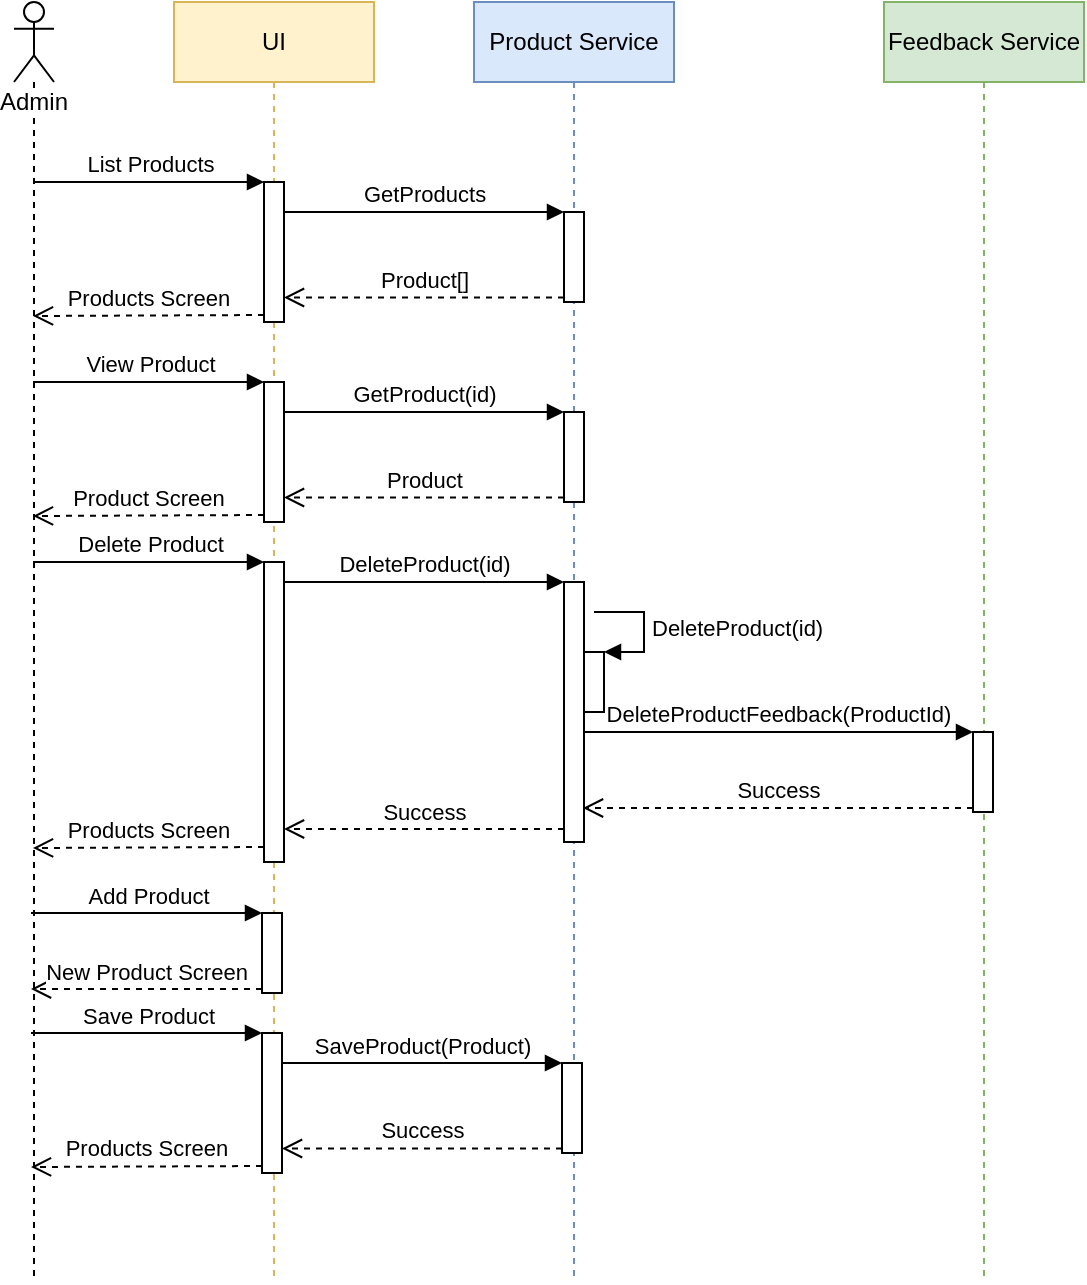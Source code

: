 <mxfile version="10.6.0" type="device"><diagram id="t6vY1Kxtmpj9xn_Uit1H" name="Page-1"><mxGraphModel dx="1343" dy="727" grid="1" gridSize="10" guides="1" tooltips="1" connect="1" arrows="1" fold="1" page="1" pageScale="1" pageWidth="827" pageHeight="1169" math="0" shadow="0"><root><mxCell id="0"/><mxCell id="1" parent="0"/><mxCell id="FGuD9yB_DjFG46x0P5am-1" value="Admin" style="shape=umlLifeline;participant=umlActor;perimeter=lifelinePerimeter;whiteSpace=wrap;html=1;container=1;collapsible=0;recursiveResize=0;verticalAlign=top;spacingTop=36;labelBackgroundColor=#ffffff;outlineConnect=0;" vertex="1" parent="1"><mxGeometry x="30" y="30" width="20" height="640" as="geometry"/></mxCell><mxCell id="FGuD9yB_DjFG46x0P5am-2" value="UI" style="shape=umlLifeline;perimeter=lifelinePerimeter;whiteSpace=wrap;html=1;container=1;collapsible=0;recursiveResize=0;outlineConnect=0;fillColor=#fff2cc;strokeColor=#d6b656;" vertex="1" parent="1"><mxGeometry x="110" y="30" width="100" height="640" as="geometry"/></mxCell><mxCell id="FGuD9yB_DjFG46x0P5am-6" value="Product Service" style="shape=umlLifeline;perimeter=lifelinePerimeter;whiteSpace=wrap;html=1;container=1;collapsible=0;recursiveResize=0;outlineConnect=0;fillColor=#dae8fc;strokeColor=#6c8ebf;" vertex="1" parent="1"><mxGeometry x="260" y="30" width="100" height="640" as="geometry"/></mxCell><mxCell id="FGuD9yB_DjFG46x0P5am-29" value="Feedback Service" style="shape=umlLifeline;perimeter=lifelinePerimeter;whiteSpace=wrap;html=1;container=1;collapsible=0;recursiveResize=0;outlineConnect=0;fillColor=#d5e8d4;strokeColor=#82b366;" vertex="1" parent="1"><mxGeometry x="465" y="30" width="100" height="640" as="geometry"/></mxCell><mxCell id="FGuD9yB_DjFG46x0P5am-45" value="" style="html=1;points=[];perimeter=orthogonalPerimeter;" vertex="1" parent="1"><mxGeometry x="155" y="120" width="10" height="70" as="geometry"/></mxCell><mxCell id="FGuD9yB_DjFG46x0P5am-46" value="List Products" style="html=1;verticalAlign=bottom;endArrow=block;entryX=0;entryY=0;" edge="1" parent="1" target="FGuD9yB_DjFG46x0P5am-45"><mxGeometry relative="1" as="geometry"><mxPoint x="39.5" y="120" as="sourcePoint"/></mxGeometry></mxCell><mxCell id="FGuD9yB_DjFG46x0P5am-47" value="Products Screen" style="html=1;verticalAlign=bottom;endArrow=open;dashed=1;endSize=8;exitX=0;exitY=0.95;" edge="1" parent="1" source="FGuD9yB_DjFG46x0P5am-45"><mxGeometry relative="1" as="geometry"><mxPoint x="39.5" y="187" as="targetPoint"/></mxGeometry></mxCell><mxCell id="FGuD9yB_DjFG46x0P5am-48" value="" style="html=1;points=[];perimeter=orthogonalPerimeter;" vertex="1" parent="1"><mxGeometry x="305" y="135" width="10" height="45" as="geometry"/></mxCell><mxCell id="FGuD9yB_DjFG46x0P5am-49" value="" style="html=1;points=[];perimeter=orthogonalPerimeter;" vertex="1" parent="1"><mxGeometry x="155" y="220" width="10" height="70" as="geometry"/></mxCell><mxCell id="FGuD9yB_DjFG46x0P5am-50" value="View Product" style="html=1;verticalAlign=bottom;endArrow=block;entryX=0;entryY=0;" edge="1" parent="1" target="FGuD9yB_DjFG46x0P5am-49"><mxGeometry relative="1" as="geometry"><mxPoint x="39.5" y="220" as="sourcePoint"/></mxGeometry></mxCell><mxCell id="FGuD9yB_DjFG46x0P5am-51" value="Product Screen" style="html=1;verticalAlign=bottom;endArrow=open;dashed=1;endSize=8;exitX=0;exitY=0.95;" edge="1" parent="1" source="FGuD9yB_DjFG46x0P5am-49"><mxGeometry relative="1" as="geometry"><mxPoint x="39.5" y="287" as="targetPoint"/></mxGeometry></mxCell><mxCell id="FGuD9yB_DjFG46x0P5am-52" value="" style="html=1;points=[];perimeter=orthogonalPerimeter;" vertex="1" parent="1"><mxGeometry x="305" y="235" width="10" height="45" as="geometry"/></mxCell><mxCell id="FGuD9yB_DjFG46x0P5am-53" value="GetProduct(id)" style="html=1;verticalAlign=bottom;endArrow=block;entryX=0;entryY=0;" edge="1" parent="1" source="FGuD9yB_DjFG46x0P5am-49" target="FGuD9yB_DjFG46x0P5am-52"><mxGeometry relative="1" as="geometry"><mxPoint x="-80" y="220" as="sourcePoint"/></mxGeometry></mxCell><mxCell id="FGuD9yB_DjFG46x0P5am-54" value="Product" style="html=1;verticalAlign=bottom;endArrow=open;dashed=1;endSize=8;exitX=0;exitY=0.95;" edge="1" parent="1" source="FGuD9yB_DjFG46x0P5am-52" target="FGuD9yB_DjFG46x0P5am-49"><mxGeometry relative="1" as="geometry"><mxPoint x="-25" y="266" as="targetPoint"/></mxGeometry></mxCell><mxCell id="FGuD9yB_DjFG46x0P5am-55" value="" style="html=1;points=[];perimeter=orthogonalPerimeter;" vertex="1" parent="1"><mxGeometry x="154" y="485.5" width="10" height="40" as="geometry"/></mxCell><mxCell id="FGuD9yB_DjFG46x0P5am-56" value="Add Product" style="html=1;verticalAlign=bottom;endArrow=block;entryX=0;entryY=0;" edge="1" parent="1" target="FGuD9yB_DjFG46x0P5am-55"><mxGeometry relative="1" as="geometry"><mxPoint x="38.5" y="485.5" as="sourcePoint"/></mxGeometry></mxCell><mxCell id="FGuD9yB_DjFG46x0P5am-57" value="" style="html=1;points=[];perimeter=orthogonalPerimeter;" vertex="1" parent="1"><mxGeometry x="154" y="545.5" width="10" height="70" as="geometry"/></mxCell><mxCell id="FGuD9yB_DjFG46x0P5am-58" value="Save Product" style="html=1;verticalAlign=bottom;endArrow=block;entryX=0;entryY=0;" edge="1" parent="1" target="FGuD9yB_DjFG46x0P5am-57"><mxGeometry relative="1" as="geometry"><mxPoint x="38.5" y="545.5" as="sourcePoint"/></mxGeometry></mxCell><mxCell id="FGuD9yB_DjFG46x0P5am-59" value="Products Screen" style="html=1;verticalAlign=bottom;endArrow=open;dashed=1;endSize=8;exitX=0;exitY=0.95;" edge="1" parent="1" source="FGuD9yB_DjFG46x0P5am-57"><mxGeometry relative="1" as="geometry"><mxPoint x="38.5" y="612.5" as="targetPoint"/></mxGeometry></mxCell><mxCell id="FGuD9yB_DjFG46x0P5am-60" value="" style="html=1;points=[];perimeter=orthogonalPerimeter;" vertex="1" parent="1"><mxGeometry x="304" y="560.5" width="10" height="45" as="geometry"/></mxCell><mxCell id="FGuD9yB_DjFG46x0P5am-61" value="SaveProduct(Product)" style="html=1;verticalAlign=bottom;endArrow=block;entryX=0;entryY=0;" edge="1" parent="1" source="FGuD9yB_DjFG46x0P5am-57" target="FGuD9yB_DjFG46x0P5am-60"><mxGeometry relative="1" as="geometry"><mxPoint x="-341" y="515.5" as="sourcePoint"/></mxGeometry></mxCell><mxCell id="FGuD9yB_DjFG46x0P5am-62" value="Success" style="html=1;verticalAlign=bottom;endArrow=open;dashed=1;endSize=8;exitX=0;exitY=0.95;" edge="1" parent="1" source="FGuD9yB_DjFG46x0P5am-60" target="FGuD9yB_DjFG46x0P5am-57"><mxGeometry relative="1" as="geometry"><mxPoint x="-286" y="561.5" as="targetPoint"/></mxGeometry></mxCell><mxCell id="FGuD9yB_DjFG46x0P5am-63" value="" style="html=1;points=[];perimeter=orthogonalPerimeter;" vertex="1" parent="1"><mxGeometry x="155" y="310" width="10" height="150" as="geometry"/></mxCell><mxCell id="FGuD9yB_DjFG46x0P5am-64" value="Delete Product" style="html=1;verticalAlign=bottom;endArrow=block;entryX=0;entryY=0;" edge="1" parent="1" target="FGuD9yB_DjFG46x0P5am-63"><mxGeometry relative="1" as="geometry"><mxPoint x="39.5" y="310" as="sourcePoint"/></mxGeometry></mxCell><mxCell id="FGuD9yB_DjFG46x0P5am-65" value="" style="html=1;points=[];perimeter=orthogonalPerimeter;" vertex="1" parent="1"><mxGeometry x="305" y="320" width="10" height="130" as="geometry"/></mxCell><mxCell id="FGuD9yB_DjFG46x0P5am-66" value="DeleteProduct(id)" style="html=1;verticalAlign=bottom;endArrow=block;entryX=0;entryY=0;" edge="1" parent="1" source="FGuD9yB_DjFG46x0P5am-63" target="FGuD9yB_DjFG46x0P5am-65"><mxGeometry relative="1" as="geometry"><mxPoint x="-340" y="280" as="sourcePoint"/></mxGeometry></mxCell><mxCell id="FGuD9yB_DjFG46x0P5am-67" value="Success" style="html=1;verticalAlign=bottom;endArrow=open;dashed=1;endSize=8;exitX=0;exitY=0.95;" edge="1" parent="1" source="FGuD9yB_DjFG46x0P5am-65" target="FGuD9yB_DjFG46x0P5am-63"><mxGeometry relative="1" as="geometry"><mxPoint x="-285" y="326" as="targetPoint"/></mxGeometry></mxCell><mxCell id="FGuD9yB_DjFG46x0P5am-68" value="" style="html=1;points=[];perimeter=orthogonalPerimeter;" vertex="1" parent="1"><mxGeometry x="315" y="355" width="10" height="30" as="geometry"/></mxCell><mxCell id="FGuD9yB_DjFG46x0P5am-69" value="DeleteProduct(id)" style="edgeStyle=orthogonalEdgeStyle;html=1;align=left;spacingLeft=2;endArrow=block;rounded=0;entryX=1;entryY=0;" edge="1" parent="1" target="FGuD9yB_DjFG46x0P5am-68"><mxGeometry relative="1" as="geometry"><mxPoint x="320" y="335" as="sourcePoint"/><Array as="points"><mxPoint x="345" y="335"/></Array></mxGeometry></mxCell><mxCell id="FGuD9yB_DjFG46x0P5am-70" value="GetProducts" style="html=1;verticalAlign=bottom;endArrow=block;entryX=0;entryY=0;" edge="1" parent="1" source="FGuD9yB_DjFG46x0P5am-45" target="FGuD9yB_DjFG46x0P5am-48"><mxGeometry relative="1" as="geometry"><mxPoint x="180" y="150" as="sourcePoint"/></mxGeometry></mxCell><mxCell id="FGuD9yB_DjFG46x0P5am-71" value="Product[]" style="html=1;verticalAlign=bottom;endArrow=open;dashed=1;endSize=8;exitX=0;exitY=0.95;" edge="1" parent="1" source="FGuD9yB_DjFG46x0P5am-48" target="FGuD9yB_DjFG46x0P5am-45"><mxGeometry relative="1" as="geometry"><mxPoint x="235" y="196" as="targetPoint"/></mxGeometry></mxCell><mxCell id="FGuD9yB_DjFG46x0P5am-72" value="" style="html=1;points=[];perimeter=orthogonalPerimeter;" vertex="1" parent="1"><mxGeometry x="509.5" y="395" width="10" height="40" as="geometry"/></mxCell><mxCell id="FGuD9yB_DjFG46x0P5am-73" value="New Product Screen" style="html=1;verticalAlign=bottom;endArrow=open;dashed=1;endSize=8;exitX=0;exitY=0.95;" edge="1" parent="1" source="FGuD9yB_DjFG46x0P5am-55"><mxGeometry relative="1" as="geometry"><mxPoint x="38.5" y="523.5" as="targetPoint"/></mxGeometry></mxCell><mxCell id="FGuD9yB_DjFG46x0P5am-74" value="Products Screen" style="html=1;verticalAlign=bottom;endArrow=open;dashed=1;endSize=8;exitX=0;exitY=0.95;" edge="1" parent="1" source="FGuD9yB_DjFG46x0P5am-63"><mxGeometry relative="1" as="geometry"><mxPoint x="39.5" y="453" as="targetPoint"/></mxGeometry></mxCell><mxCell id="FGuD9yB_DjFG46x0P5am-75" value="DeleteProductFeedback(ProductId)" style="html=1;verticalAlign=bottom;endArrow=block;entryX=0;entryY=0;" edge="1" parent="1" target="FGuD9yB_DjFG46x0P5am-72"><mxGeometry relative="1" as="geometry"><mxPoint x="314.5" y="395" as="sourcePoint"/></mxGeometry></mxCell><mxCell id="FGuD9yB_DjFG46x0P5am-76" value="Success" style="html=1;verticalAlign=bottom;endArrow=open;dashed=1;endSize=8;exitX=0;exitY=0.95;" edge="1" parent="1" source="FGuD9yB_DjFG46x0P5am-72"><mxGeometry relative="1" as="geometry"><mxPoint x="314.5" y="433" as="targetPoint"/></mxGeometry></mxCell></root></mxGraphModel></diagram></mxfile>
